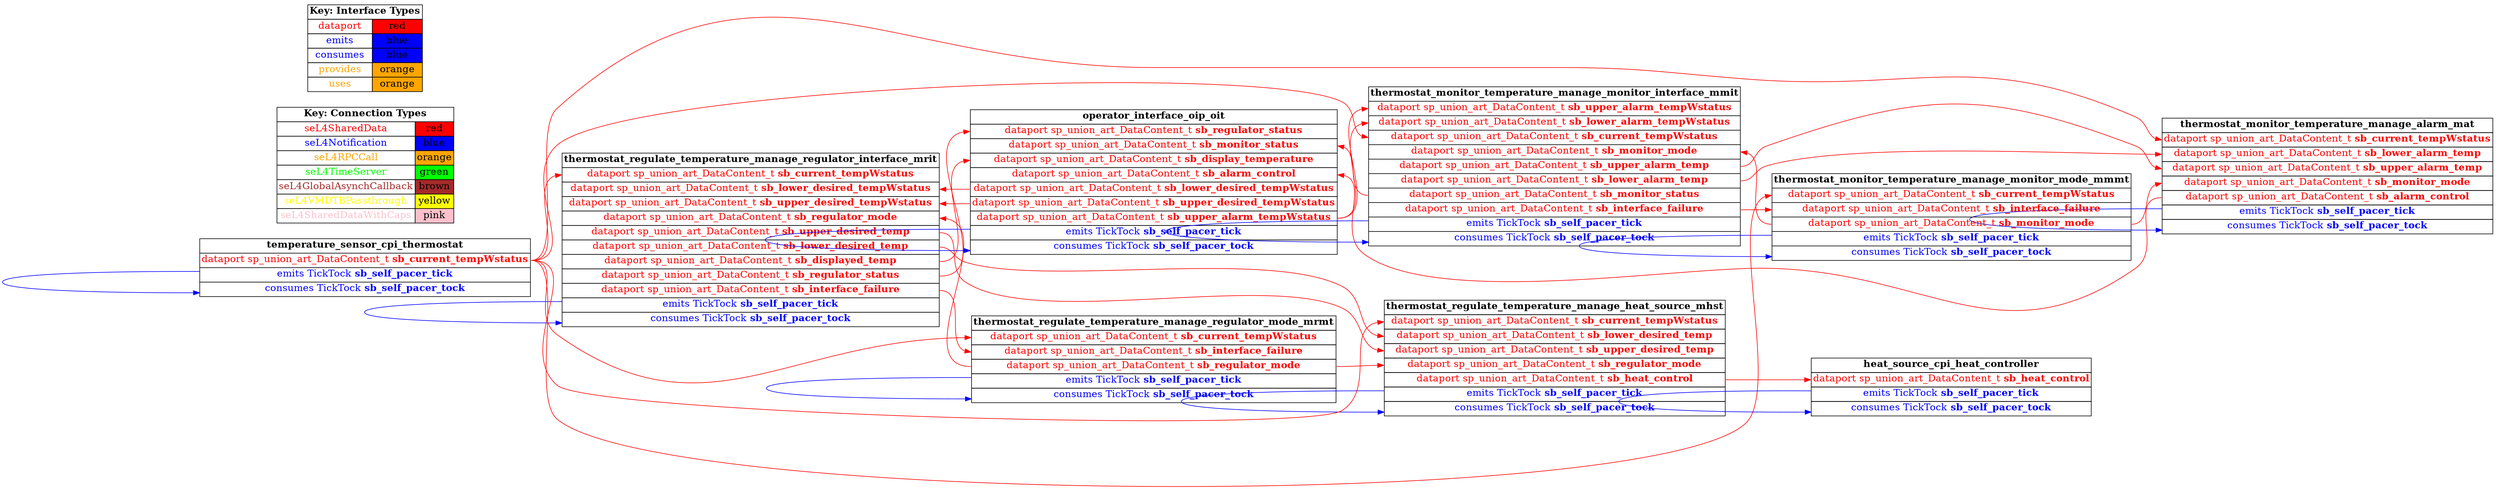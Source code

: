 digraph g {
graph [
  overlap = false,
  rankdir = "LR"
];
node [
  fontsize = "16",
  shape = "ellipse"
];
edge [
];

thermostat_regulate_temperature_manage_regulator_interface_mrit [
  label=<
    <TABLE BORDER="0" CELLBORDER="1" CELLSPACING="0">
      <TR><TD><B>thermostat_regulate_temperature_manage_regulator_interface_mrit</B></TD></TR>
      <TR><TD PORT="sb_current_tempWstatus"><FONT COLOR="red">dataport sp_union_art_DataContent_t <B>sb_current_tempWstatus</B></FONT></TD></TR>
      <TR><TD PORT="sb_lower_desired_tempWstatus"><FONT COLOR="red">dataport sp_union_art_DataContent_t <B>sb_lower_desired_tempWstatus</B></FONT></TD></TR>
      <TR><TD PORT="sb_upper_desired_tempWstatus"><FONT COLOR="red">dataport sp_union_art_DataContent_t <B>sb_upper_desired_tempWstatus</B></FONT></TD></TR>
      <TR><TD PORT="sb_regulator_mode"><FONT COLOR="red">dataport sp_union_art_DataContent_t <B>sb_regulator_mode</B></FONT></TD></TR>
      <TR><TD PORT="sb_upper_desired_temp"><FONT COLOR="red">dataport sp_union_art_DataContent_t <B>sb_upper_desired_temp</B></FONT></TD></TR>
      <TR><TD PORT="sb_lower_desired_temp"><FONT COLOR="red">dataport sp_union_art_DataContent_t <B>sb_lower_desired_temp</B></FONT></TD></TR>
      <TR><TD PORT="sb_displayed_temp"><FONT COLOR="red">dataport sp_union_art_DataContent_t <B>sb_displayed_temp</B></FONT></TD></TR>
      <TR><TD PORT="sb_regulator_status"><FONT COLOR="red">dataport sp_union_art_DataContent_t <B>sb_regulator_status</B></FONT></TD></TR>
      <TR><TD PORT="sb_interface_failure"><FONT COLOR="red">dataport sp_union_art_DataContent_t <B>sb_interface_failure</B></FONT></TD></TR>
      <TR><TD PORT="sb_self_pacer_tick"><FONT COLOR="blue">emits TickTock <B>sb_self_pacer_tick</B></FONT></TD></TR>
      <TR><TD PORT="sb_self_pacer_tock"><FONT COLOR="blue">consumes TickTock <B>sb_self_pacer_tock</B></FONT></TD></TR>"
    </TABLE>
  >
  shape=plaintext
];

thermostat_regulate_temperature_manage_heat_source_mhst [
  label=<
    <TABLE BORDER="0" CELLBORDER="1" CELLSPACING="0">
      <TR><TD><B>thermostat_regulate_temperature_manage_heat_source_mhst</B></TD></TR>
      <TR><TD PORT="sb_current_tempWstatus"><FONT COLOR="red">dataport sp_union_art_DataContent_t <B>sb_current_tempWstatus</B></FONT></TD></TR>
      <TR><TD PORT="sb_lower_desired_temp"><FONT COLOR="red">dataport sp_union_art_DataContent_t <B>sb_lower_desired_temp</B></FONT></TD></TR>
      <TR><TD PORT="sb_upper_desired_temp"><FONT COLOR="red">dataport sp_union_art_DataContent_t <B>sb_upper_desired_temp</B></FONT></TD></TR>
      <TR><TD PORT="sb_regulator_mode"><FONT COLOR="red">dataport sp_union_art_DataContent_t <B>sb_regulator_mode</B></FONT></TD></TR>
      <TR><TD PORT="sb_heat_control"><FONT COLOR="red">dataport sp_union_art_DataContent_t <B>sb_heat_control</B></FONT></TD></TR>
      <TR><TD PORT="sb_self_pacer_tick"><FONT COLOR="blue">emits TickTock <B>sb_self_pacer_tick</B></FONT></TD></TR>
      <TR><TD PORT="sb_self_pacer_tock"><FONT COLOR="blue">consumes TickTock <B>sb_self_pacer_tock</B></FONT></TD></TR>"
    </TABLE>
  >
  shape=plaintext
];

thermostat_regulate_temperature_manage_regulator_mode_mrmt [
  label=<
    <TABLE BORDER="0" CELLBORDER="1" CELLSPACING="0">
      <TR><TD><B>thermostat_regulate_temperature_manage_regulator_mode_mrmt</B></TD></TR>
      <TR><TD PORT="sb_current_tempWstatus"><FONT COLOR="red">dataport sp_union_art_DataContent_t <B>sb_current_tempWstatus</B></FONT></TD></TR>
      <TR><TD PORT="sb_interface_failure"><FONT COLOR="red">dataport sp_union_art_DataContent_t <B>sb_interface_failure</B></FONT></TD></TR>
      <TR><TD PORT="sb_regulator_mode"><FONT COLOR="red">dataport sp_union_art_DataContent_t <B>sb_regulator_mode</B></FONT></TD></TR>
      <TR><TD PORT="sb_self_pacer_tick"><FONT COLOR="blue">emits TickTock <B>sb_self_pacer_tick</B></FONT></TD></TR>
      <TR><TD PORT="sb_self_pacer_tock"><FONT COLOR="blue">consumes TickTock <B>sb_self_pacer_tock</B></FONT></TD></TR>"
    </TABLE>
  >
  shape=plaintext
];

thermostat_monitor_temperature_manage_alarm_mat [
  label=<
    <TABLE BORDER="0" CELLBORDER="1" CELLSPACING="0">
      <TR><TD><B>thermostat_monitor_temperature_manage_alarm_mat</B></TD></TR>
      <TR><TD PORT="sb_current_tempWstatus"><FONT COLOR="red">dataport sp_union_art_DataContent_t <B>sb_current_tempWstatus</B></FONT></TD></TR>
      <TR><TD PORT="sb_lower_alarm_temp"><FONT COLOR="red">dataport sp_union_art_DataContent_t <B>sb_lower_alarm_temp</B></FONT></TD></TR>
      <TR><TD PORT="sb_upper_alarm_temp"><FONT COLOR="red">dataport sp_union_art_DataContent_t <B>sb_upper_alarm_temp</B></FONT></TD></TR>
      <TR><TD PORT="sb_monitor_mode"><FONT COLOR="red">dataport sp_union_art_DataContent_t <B>sb_monitor_mode</B></FONT></TD></TR>
      <TR><TD PORT="sb_alarm_control"><FONT COLOR="red">dataport sp_union_art_DataContent_t <B>sb_alarm_control</B></FONT></TD></TR>
      <TR><TD PORT="sb_self_pacer_tick"><FONT COLOR="blue">emits TickTock <B>sb_self_pacer_tick</B></FONT></TD></TR>
      <TR><TD PORT="sb_self_pacer_tock"><FONT COLOR="blue">consumes TickTock <B>sb_self_pacer_tock</B></FONT></TD></TR>"
    </TABLE>
  >
  shape=plaintext
];

thermostat_monitor_temperature_manage_monitor_interface_mmit [
  label=<
    <TABLE BORDER="0" CELLBORDER="1" CELLSPACING="0">
      <TR><TD><B>thermostat_monitor_temperature_manage_monitor_interface_mmit</B></TD></TR>
      <TR><TD PORT="sb_upper_alarm_tempWstatus"><FONT COLOR="red">dataport sp_union_art_DataContent_t <B>sb_upper_alarm_tempWstatus</B></FONT></TD></TR>
      <TR><TD PORT="sb_lower_alarm_tempWstatus"><FONT COLOR="red">dataport sp_union_art_DataContent_t <B>sb_lower_alarm_tempWstatus</B></FONT></TD></TR>
      <TR><TD PORT="sb_current_tempWstatus"><FONT COLOR="red">dataport sp_union_art_DataContent_t <B>sb_current_tempWstatus</B></FONT></TD></TR>
      <TR><TD PORT="sb_monitor_mode"><FONT COLOR="red">dataport sp_union_art_DataContent_t <B>sb_monitor_mode</B></FONT></TD></TR>
      <TR><TD PORT="sb_upper_alarm_temp"><FONT COLOR="red">dataport sp_union_art_DataContent_t <B>sb_upper_alarm_temp</B></FONT></TD></TR>
      <TR><TD PORT="sb_lower_alarm_temp"><FONT COLOR="red">dataport sp_union_art_DataContent_t <B>sb_lower_alarm_temp</B></FONT></TD></TR>
      <TR><TD PORT="sb_monitor_status"><FONT COLOR="red">dataport sp_union_art_DataContent_t <B>sb_monitor_status</B></FONT></TD></TR>
      <TR><TD PORT="sb_interface_failure"><FONT COLOR="red">dataport sp_union_art_DataContent_t <B>sb_interface_failure</B></FONT></TD></TR>
      <TR><TD PORT="sb_self_pacer_tick"><FONT COLOR="blue">emits TickTock <B>sb_self_pacer_tick</B></FONT></TD></TR>
      <TR><TD PORT="sb_self_pacer_tock"><FONT COLOR="blue">consumes TickTock <B>sb_self_pacer_tock</B></FONT></TD></TR>"
    </TABLE>
  >
  shape=plaintext
];

thermostat_monitor_temperature_manage_monitor_mode_mmmt [
  label=<
    <TABLE BORDER="0" CELLBORDER="1" CELLSPACING="0">
      <TR><TD><B>thermostat_monitor_temperature_manage_monitor_mode_mmmt</B></TD></TR>
      <TR><TD PORT="sb_current_tempWstatus"><FONT COLOR="red">dataport sp_union_art_DataContent_t <B>sb_current_tempWstatus</B></FONT></TD></TR>
      <TR><TD PORT="sb_interface_failure"><FONT COLOR="red">dataport sp_union_art_DataContent_t <B>sb_interface_failure</B></FONT></TD></TR>
      <TR><TD PORT="sb_monitor_mode"><FONT COLOR="red">dataport sp_union_art_DataContent_t <B>sb_monitor_mode</B></FONT></TD></TR>
      <TR><TD PORT="sb_self_pacer_tick"><FONT COLOR="blue">emits TickTock <B>sb_self_pacer_tick</B></FONT></TD></TR>
      <TR><TD PORT="sb_self_pacer_tock"><FONT COLOR="blue">consumes TickTock <B>sb_self_pacer_tock</B></FONT></TD></TR>"
    </TABLE>
  >
  shape=plaintext
];

operator_interface_oip_oit [
  label=<
    <TABLE BORDER="0" CELLBORDER="1" CELLSPACING="0">
      <TR><TD><B>operator_interface_oip_oit</B></TD></TR>
      <TR><TD PORT="sb_regulator_status"><FONT COLOR="red">dataport sp_union_art_DataContent_t <B>sb_regulator_status</B></FONT></TD></TR>
      <TR><TD PORT="sb_monitor_status"><FONT COLOR="red">dataport sp_union_art_DataContent_t <B>sb_monitor_status</B></FONT></TD></TR>
      <TR><TD PORT="sb_display_temperature"><FONT COLOR="red">dataport sp_union_art_DataContent_t <B>sb_display_temperature</B></FONT></TD></TR>
      <TR><TD PORT="sb_alarm_control"><FONT COLOR="red">dataport sp_union_art_DataContent_t <B>sb_alarm_control</B></FONT></TD></TR>
      <TR><TD PORT="sb_lower_desired_tempWstatus"><FONT COLOR="red">dataport sp_union_art_DataContent_t <B>sb_lower_desired_tempWstatus</B></FONT></TD></TR>
      <TR><TD PORT="sb_upper_desired_tempWstatus"><FONT COLOR="red">dataport sp_union_art_DataContent_t <B>sb_upper_desired_tempWstatus</B></FONT></TD></TR>
      <TR><TD PORT="sb_upper_alarm_tempWstatus"><FONT COLOR="red">dataport sp_union_art_DataContent_t <B>sb_upper_alarm_tempWstatus</B></FONT></TD></TR>
      <TR><TD PORT="sb_self_pacer_tick"><FONT COLOR="blue">emits TickTock <B>sb_self_pacer_tick</B></FONT></TD></TR>
      <TR><TD PORT="sb_self_pacer_tock"><FONT COLOR="blue">consumes TickTock <B>sb_self_pacer_tock</B></FONT></TD></TR>"
    </TABLE>
  >
  shape=plaintext
];

temperature_sensor_cpi_thermostat [
  label=<
    <TABLE BORDER="0" CELLBORDER="1" CELLSPACING="0">
      <TR><TD><B>temperature_sensor_cpi_thermostat</B></TD></TR>
      <TR><TD PORT="sb_current_tempWstatus"><FONT COLOR="red">dataport sp_union_art_DataContent_t <B>sb_current_tempWstatus</B></FONT></TD></TR>
      <TR><TD PORT="sb_self_pacer_tick"><FONT COLOR="blue">emits TickTock <B>sb_self_pacer_tick</B></FONT></TD></TR>
      <TR><TD PORT="sb_self_pacer_tock"><FONT COLOR="blue">consumes TickTock <B>sb_self_pacer_tock</B></FONT></TD></TR>"
    </TABLE>
  >
  shape=plaintext
];

heat_source_cpi_heat_controller [
  label=<
    <TABLE BORDER="0" CELLBORDER="1" CELLSPACING="0">
      <TR><TD><B>heat_source_cpi_heat_controller</B></TD></TR>
      <TR><TD PORT="sb_heat_control"><FONT COLOR="red">dataport sp_union_art_DataContent_t <B>sb_heat_control</B></FONT></TD></TR>
      <TR><TD PORT="sb_self_pacer_tick"><FONT COLOR="blue">emits TickTock <B>sb_self_pacer_tick</B></FONT></TD></TR>
      <TR><TD PORT="sb_self_pacer_tock"><FONT COLOR="blue">consumes TickTock <B>sb_self_pacer_tock</B></FONT></TD></TR>"
    </TABLE>
  >
  shape=plaintext
];

connectiontypekey [
  label=<
   <TABLE BORDER="0" CELLBORDER="1" CELLSPACING="0">
     <TR><TD COLSPAN="2"><B>Key: Connection Types</B></TD></TR>
     <TR><TD><FONT COLOR="red">seL4SharedData</FONT></TD><TD BGCOLOR="red">red</TD></TR>
     <TR><TD><FONT COLOR="blue">seL4Notification</FONT></TD><TD BGCOLOR="blue">blue</TD></TR>
     <TR><TD><FONT COLOR="orange">seL4RPCCall</FONT></TD><TD BGCOLOR="orange">orange</TD></TR>
     <TR><TD><FONT COLOR="green">seL4TimeServer</FONT></TD><TD BGCOLOR="green">green</TD></TR>
     <TR><TD><FONT COLOR="brown">seL4GlobalAsynchCallback</FONT></TD><TD BGCOLOR="brown">brown</TD></TR>
     <TR><TD><FONT COLOR="yellow">seL4VMDTBPassthrough</FONT></TD><TD BGCOLOR="yellow">yellow</TD></TR>
     <TR><TD><FONT COLOR="pink">seL4SharedDataWithCaps</FONT></TD><TD BGCOLOR="pink">pink</TD></TR>
   </TABLE>
  >
  shape=plaintext
];

interfacetypekey [
  label=<
   <TABLE BORDER="0" CELLBORDER="1" CELLSPACING="0">
     <TR><TD COLSPAN="2"><B>Key: Interface Types</B></TD></TR>
     <TR><TD><FONT COLOR="red">dataport</FONT></TD><TD BGCOLOR="red">red</TD></TR>
     <TR><TD><FONT COLOR="blue">emits</FONT></TD><TD BGCOLOR="blue">blue</TD></TR>
     <TR><TD><FONT COLOR="blue">consumes</FONT></TD><TD BGCOLOR="blue">blue</TD></TR>
     <TR><TD><FONT COLOR="orange">provides</FONT></TD><TD BGCOLOR="orange">orange</TD></TR>
     <TR><TD><FONT COLOR="orange">uses</FONT></TD><TD BGCOLOR="orange">orange</TD></TR>
   </TABLE>
  >
  shape=plaintext
];

"thermostat_regulate_temperature_manage_regulator_interface_mrit":sb_displayed_temp -> "operator_interface_oip_oit":sb_display_temperature [
  color="red"
  //label = "seL4SharedData"
  id = conn1

];

"thermostat_regulate_temperature_manage_regulator_interface_mrit":sb_regulator_status -> "operator_interface_oip_oit":sb_regulator_status [
  color="red"
  //label = "seL4SharedData"
  id = conn2

];

"thermostat_regulate_temperature_manage_heat_source_mhst":sb_heat_control -> "heat_source_cpi_heat_controller":sb_heat_control [
  color="red"
  //label = "seL4SharedData"
  id = conn3

];

"thermostat_monitor_temperature_manage_alarm_mat":sb_alarm_control -> "operator_interface_oip_oit":sb_alarm_control [
  color="red"
  //label = "seL4SharedData"
  id = conn4

];

"thermostat_monitor_temperature_manage_monitor_interface_mmit":sb_monitor_status -> "operator_interface_oip_oit":sb_monitor_status [
  color="red"
  //label = "seL4SharedData"
  id = conn5

];

"operator_interface_oip_oit":sb_lower_desired_tempWstatus -> "thermostat_regulate_temperature_manage_regulator_interface_mrit":sb_lower_desired_tempWstatus [
  color="red"
  //label = "seL4SharedData"
  id = conn6

];

"operator_interface_oip_oit":sb_upper_desired_tempWstatus -> "thermostat_regulate_temperature_manage_regulator_interface_mrit":sb_upper_desired_tempWstatus [
  color="red"
  //label = "seL4SharedData"
  id = conn7

];

"operator_interface_oip_oit":sb_upper_alarm_tempWstatus -> "thermostat_monitor_temperature_manage_monitor_interface_mmit":sb_upper_alarm_tempWstatus [
  color="red"
  //label = "seL4SharedData"
  id = conn8

];

"operator_interface_oip_oit":sb_upper_alarm_tempWstatus -> "thermostat_monitor_temperature_manage_monitor_interface_mmit":sb_lower_alarm_tempWstatus [
  color="red"
  //label = "seL4SharedData"
  id = conn8

];

"temperature_sensor_cpi_thermostat":sb_current_tempWstatus -> "thermostat_monitor_temperature_manage_monitor_interface_mmit":sb_current_tempWstatus [
  color="red"
  //label = "seL4SharedData"
  id = conn9

];

"temperature_sensor_cpi_thermostat":sb_current_tempWstatus -> "thermostat_monitor_temperature_manage_alarm_mat":sb_current_tempWstatus [
  color="red"
  //label = "seL4SharedData"
  id = conn9

];

"temperature_sensor_cpi_thermostat":sb_current_tempWstatus -> "thermostat_monitor_temperature_manage_monitor_mode_mmmt":sb_current_tempWstatus [
  color="red"
  //label = "seL4SharedData"
  id = conn9

];

"temperature_sensor_cpi_thermostat":sb_current_tempWstatus -> "thermostat_regulate_temperature_manage_regulator_interface_mrit":sb_current_tempWstatus [
  color="red"
  //label = "seL4SharedData"
  id = conn9

];

"temperature_sensor_cpi_thermostat":sb_current_tempWstatus -> "thermostat_regulate_temperature_manage_heat_source_mhst":sb_current_tempWstatus [
  color="red"
  //label = "seL4SharedData"
  id = conn9

];

"temperature_sensor_cpi_thermostat":sb_current_tempWstatus -> "thermostat_regulate_temperature_manage_regulator_mode_mrmt":sb_current_tempWstatus [
  color="red"
  //label = "seL4SharedData"
  id = conn9

];

"thermostat_regulate_temperature_manage_regulator_interface_mrit":sb_upper_desired_temp -> "thermostat_regulate_temperature_manage_heat_source_mhst":sb_upper_desired_temp [
  color="red"
  //label = "seL4SharedData"
  id = conn10

];

"thermostat_regulate_temperature_manage_regulator_interface_mrit":sb_lower_desired_temp -> "thermostat_regulate_temperature_manage_heat_source_mhst":sb_lower_desired_temp [
  color="red"
  //label = "seL4SharedData"
  id = conn11

];

"thermostat_regulate_temperature_manage_regulator_interface_mrit":sb_interface_failure -> "thermostat_regulate_temperature_manage_regulator_mode_mrmt":sb_interface_failure [
  color="red"
  //label = "seL4SharedData"
  id = conn12

];

"thermostat_regulate_temperature_manage_regulator_mode_mrmt":sb_regulator_mode -> "thermostat_regulate_temperature_manage_regulator_interface_mrit":sb_regulator_mode [
  color="red"
  //label = "seL4SharedData"
  id = conn13

];

"thermostat_regulate_temperature_manage_regulator_mode_mrmt":sb_regulator_mode -> "thermostat_regulate_temperature_manage_heat_source_mhst":sb_regulator_mode [
  color="red"
  //label = "seL4SharedData"
  id = conn13

];

"thermostat_monitor_temperature_manage_monitor_interface_mmit":sb_upper_alarm_temp -> "thermostat_monitor_temperature_manage_alarm_mat":sb_upper_alarm_temp [
  color="red"
  //label = "seL4SharedData"
  id = conn14

];

"thermostat_monitor_temperature_manage_monitor_interface_mmit":sb_lower_alarm_temp -> "thermostat_monitor_temperature_manage_alarm_mat":sb_lower_alarm_temp [
  color="red"
  //label = "seL4SharedData"
  id = conn15

];

"thermostat_monitor_temperature_manage_monitor_interface_mmit":sb_interface_failure -> "thermostat_monitor_temperature_manage_monitor_mode_mmmt":sb_interface_failure [
  color="red"
  //label = "seL4SharedData"
  id = conn16

];

"thermostat_monitor_temperature_manage_monitor_mode_mmmt":sb_monitor_mode -> "thermostat_monitor_temperature_manage_monitor_interface_mmit":sb_monitor_mode [
  color="red"
  //label = "seL4SharedData"
  id = conn17

];

"thermostat_monitor_temperature_manage_monitor_mode_mmmt":sb_monitor_mode -> "thermostat_monitor_temperature_manage_alarm_mat":sb_monitor_mode [
  color="red"
  //label = "seL4SharedData"
  id = conn17

];

"thermostat_regulate_temperature_manage_regulator_interface_mrit":sb_self_pacer_tick -> "thermostat_regulate_temperature_manage_regulator_interface_mrit":sb_self_pacer_tock [
  color="blue"
  //label = "seL4Notification"
  id = conn18

];

"thermostat_regulate_temperature_manage_heat_source_mhst":sb_self_pacer_tick -> "thermostat_regulate_temperature_manage_heat_source_mhst":sb_self_pacer_tock [
  color="blue"
  //label = "seL4Notification"
  id = conn19

];

"thermostat_regulate_temperature_manage_regulator_mode_mrmt":sb_self_pacer_tick -> "thermostat_regulate_temperature_manage_regulator_mode_mrmt":sb_self_pacer_tock [
  color="blue"
  //label = "seL4Notification"
  id = conn20

];

"thermostat_monitor_temperature_manage_alarm_mat":sb_self_pacer_tick -> "thermostat_monitor_temperature_manage_alarm_mat":sb_self_pacer_tock [
  color="blue"
  //label = "seL4Notification"
  id = conn21

];

"thermostat_monitor_temperature_manage_monitor_interface_mmit":sb_self_pacer_tick -> "thermostat_monitor_temperature_manage_monitor_interface_mmit":sb_self_pacer_tock [
  color="blue"
  //label = "seL4Notification"
  id = conn22

];

"thermostat_monitor_temperature_manage_monitor_mode_mmmt":sb_self_pacer_tick -> "thermostat_monitor_temperature_manage_monitor_mode_mmmt":sb_self_pacer_tock [
  color="blue"
  //label = "seL4Notification"
  id = conn23

];

"operator_interface_oip_oit":sb_self_pacer_tick -> "operator_interface_oip_oit":sb_self_pacer_tock [
  color="blue"
  //label = "seL4Notification"
  id = conn24

];

"temperature_sensor_cpi_thermostat":sb_self_pacer_tick -> "temperature_sensor_cpi_thermostat":sb_self_pacer_tock [
  color="blue"
  //label = "seL4Notification"
  id = conn25

];

"heat_source_cpi_heat_controller":sb_self_pacer_tick -> "heat_source_cpi_heat_controller":sb_self_pacer_tock [
  color="blue"
  //label = "seL4Notification"
  id = conn26

];

}